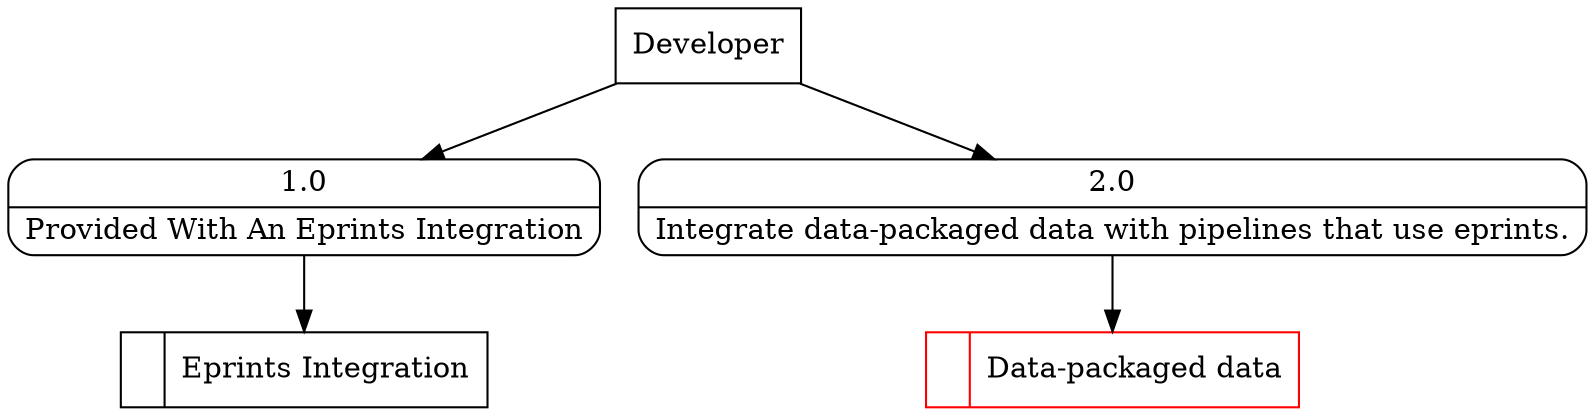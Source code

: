 digraph dfd2{ 
node[shape=record]
200 [label="<f0>  |<f1> Eprints Integration " ];
201 [label="Developer" shape=box];
202 [label="{<f0> 1.0|<f1> Provided With An Eprints Integration }" shape=Mrecord];
2 [label="{<f0> 2.0|<f1> Integrate data-packaged data with pipelines that use eprints. }" shape=Mrecord];
201 -> 2
1001 [label="<f0>  |<f1> Data-packaged data " color=red];
2 -> 1001
201 -> 202
202 -> 200
}